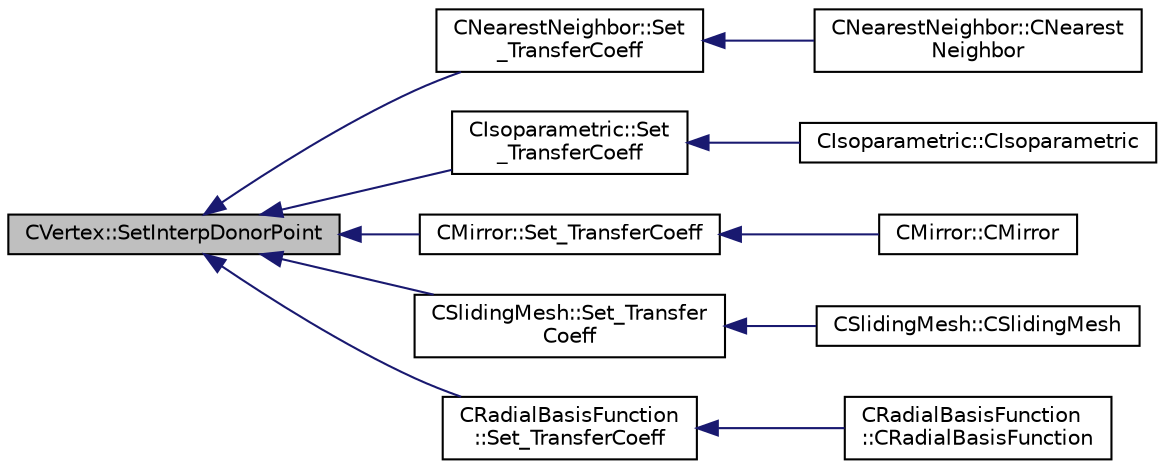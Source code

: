 digraph "CVertex::SetInterpDonorPoint"
{
  edge [fontname="Helvetica",fontsize="10",labelfontname="Helvetica",labelfontsize="10"];
  node [fontname="Helvetica",fontsize="10",shape=record];
  rankdir="LR";
  Node955 [label="CVertex::SetInterpDonorPoint",height=0.2,width=0.4,color="black", fillcolor="grey75", style="filled", fontcolor="black"];
  Node955 -> Node956 [dir="back",color="midnightblue",fontsize="10",style="solid",fontname="Helvetica"];
  Node956 [label="CNearestNeighbor::Set\l_TransferCoeff",height=0.2,width=0.4,color="black", fillcolor="white", style="filled",URL="$class_c_nearest_neighbor.html#a0b3fe23b89f2a19c25d4d3eaeca0b322",tooltip="Set up transfer matrix defining relation between two meshes. "];
  Node956 -> Node957 [dir="back",color="midnightblue",fontsize="10",style="solid",fontname="Helvetica"];
  Node957 [label="CNearestNeighbor::CNearest\lNeighbor",height=0.2,width=0.4,color="black", fillcolor="white", style="filled",URL="$class_c_nearest_neighbor.html#a04b3ab16218eb4da6122c25fd1c01d41",tooltip="Constructor of the class. "];
  Node955 -> Node958 [dir="back",color="midnightblue",fontsize="10",style="solid",fontname="Helvetica"];
  Node958 [label="CIsoparametric::Set\l_TransferCoeff",height=0.2,width=0.4,color="black", fillcolor="white", style="filled",URL="$class_c_isoparametric.html#ad5d5a03e5de530698f9fb1baf8ba583c",tooltip="Set up transfer matrix defining relation between two meshes. "];
  Node958 -> Node959 [dir="back",color="midnightblue",fontsize="10",style="solid",fontname="Helvetica"];
  Node959 [label="CIsoparametric::CIsoparametric",height=0.2,width=0.4,color="black", fillcolor="white", style="filled",URL="$class_c_isoparametric.html#a2b63c225b190b0ffcb16332ea9f18a3b",tooltip="Constructor of the class. "];
  Node955 -> Node960 [dir="back",color="midnightblue",fontsize="10",style="solid",fontname="Helvetica"];
  Node960 [label="CMirror::Set_TransferCoeff",height=0.2,width=0.4,color="black", fillcolor="white", style="filled",URL="$class_c_mirror.html#aef44fadfca6fe766a7777f7b8f9cbd28",tooltip="Set up transfer matrix defining relation between two meshes. "];
  Node960 -> Node961 [dir="back",color="midnightblue",fontsize="10",style="solid",fontname="Helvetica"];
  Node961 [label="CMirror::CMirror",height=0.2,width=0.4,color="black", fillcolor="white", style="filled",URL="$class_c_mirror.html#abeae4155a77157651d17c29b1175e892",tooltip="Constructor of the class. "];
  Node955 -> Node962 [dir="back",color="midnightblue",fontsize="10",style="solid",fontname="Helvetica"];
  Node962 [label="CSlidingMesh::Set_Transfer\lCoeff",height=0.2,width=0.4,color="black", fillcolor="white", style="filled",URL="$class_c_sliding_mesh.html#a60567ffca2c40068f62f96027f483e96",tooltip="Set up transfer matrix defining relation between two meshes. "];
  Node962 -> Node963 [dir="back",color="midnightblue",fontsize="10",style="solid",fontname="Helvetica"];
  Node963 [label="CSlidingMesh::CSlidingMesh",height=0.2,width=0.4,color="black", fillcolor="white", style="filled",URL="$class_c_sliding_mesh.html#a2962815228c3df57c5ee3a70c62189bc",tooltip="Constructor of the class. "];
  Node955 -> Node964 [dir="back",color="midnightblue",fontsize="10",style="solid",fontname="Helvetica"];
  Node964 [label="CRadialBasisFunction\l::Set_TransferCoeff",height=0.2,width=0.4,color="black", fillcolor="white", style="filled",URL="$class_c_radial_basis_function.html#a913cab8d07b872d2b545fd1b8c0c91d3",tooltip="Set up transfer matrix defining relation between two meshes. "];
  Node964 -> Node965 [dir="back",color="midnightblue",fontsize="10",style="solid",fontname="Helvetica"];
  Node965 [label="CRadialBasisFunction\l::CRadialBasisFunction",height=0.2,width=0.4,color="black", fillcolor="white", style="filled",URL="$class_c_radial_basis_function.html#a390e7399b8fd35938449c1da47a79321",tooltip="Constructor of the class. "];
}
